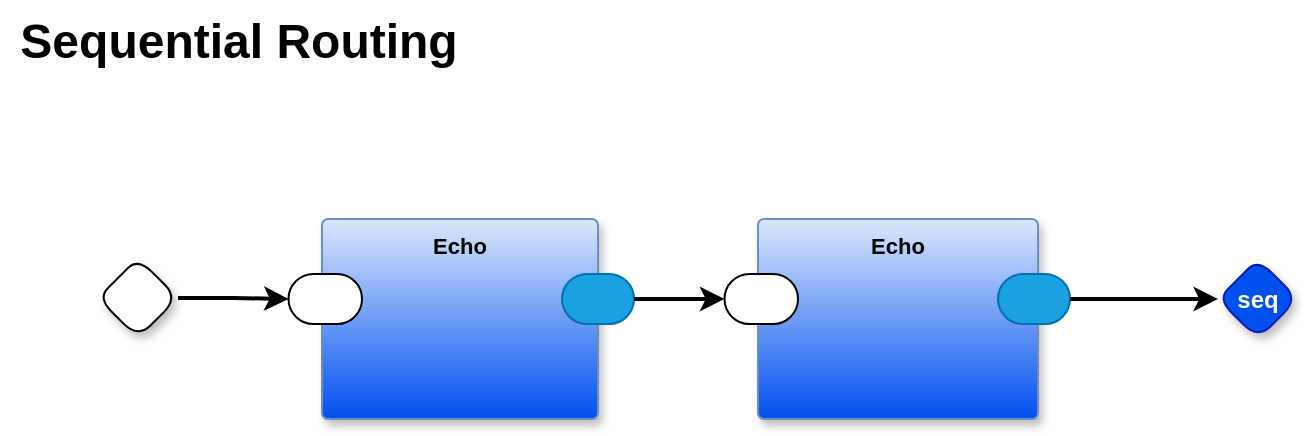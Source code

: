<mxfile version="24.2.5" type="device">
  <diagram name="main" id="vmJRI6ll6R4QxuHQ3DdP">
    <mxGraphModel dx="986" dy="404" grid="1" gridSize="10" guides="1" tooltips="1" connect="1" arrows="1" fold="1" page="1" pageScale="1" pageWidth="850" pageHeight="1100" math="0" shadow="0">
      <root>
        <mxCell id="0" />
        <mxCell id="1" parent="0" />
        <mxCell id="hY7bKL3aFaOXyGbMDL-5-1" value="&lt;b&gt;&lt;font style=&quot;font-size: 24px;&quot;&gt;Sequential Routing&lt;/font&gt;&lt;/b&gt;" style="text;html=1;align=center;verticalAlign=middle;resizable=0;points=[];autosize=1;strokeColor=none;fillColor=none;" vertex="1" parent="1">
          <mxGeometry x="20" y="20" width="237" height="41" as="geometry" />
        </mxCell>
        <mxCell id="hY7bKL3aFaOXyGbMDL-5-2" value="Echo" style="rounded=1;whiteSpace=wrap;html=1;sketch=0;container=1;recursiveResize=0;verticalAlign=top;arcSize=6;fontStyle=1;autosize=0;points=[];absoluteArcSize=1;shadow=1;strokeColor=#6c8ebf;fillColor=#dae8fc;fontFamily=Helvetica;fontSize=11;gradientColor=#0050EF;fontColor=default;" vertex="1" parent="1">
          <mxGeometry x="181" y="129.5" width="138" height="100" as="geometry">
            <mxRectangle x="-98" y="-1230" width="99" height="26" as="alternateBounds" />
          </mxGeometry>
        </mxCell>
        <mxCell id="hY7bKL3aFaOXyGbMDL-5-3" value="" style="rounded=1;whiteSpace=wrap;html=1;sketch=0;points=[[0,0.5,0,0,0],[1,0.5,0,0,0]];arcSize=50;fontFamily=Helvetica;fontSize=11;fontColor=default;" vertex="1" parent="hY7bKL3aFaOXyGbMDL-5-2">
          <mxGeometry x="-16.75" y="27.5" width="36.75" height="25" as="geometry" />
        </mxCell>
        <mxCell id="hY7bKL3aFaOXyGbMDL-5-4" value="" style="rounded=1;whiteSpace=wrap;html=1;sketch=0;points=[[0,0.5,0,0,0],[1,0.5,0,0,0]];fillColor=#1ba1e2;fontColor=#ffffff;strokeColor=#006EAF;arcSize=50;fontFamily=Helvetica;fontSize=11;" vertex="1" parent="hY7bKL3aFaOXyGbMDL-5-2">
          <mxGeometry x="120" y="27.5" width="36" height="25" as="geometry" />
        </mxCell>
        <mxCell id="hY7bKL3aFaOXyGbMDL-5-5" value="Echo" style="rounded=1;whiteSpace=wrap;html=1;sketch=0;container=1;recursiveResize=0;verticalAlign=top;arcSize=6;fontStyle=1;autosize=0;points=[];absoluteArcSize=1;shadow=1;strokeColor=#6c8ebf;fillColor=#dae8fc;fontFamily=Helvetica;fontSize=11;gradientColor=#0050EF;fontColor=default;" vertex="1" parent="1">
          <mxGeometry x="399" y="129.5" width="140" height="100" as="geometry">
            <mxRectangle x="-98" y="-1230" width="99" height="26" as="alternateBounds" />
          </mxGeometry>
        </mxCell>
        <mxCell id="hY7bKL3aFaOXyGbMDL-5-6" value="" style="rounded=1;whiteSpace=wrap;html=1;sketch=0;points=[[0,0.5,0,0,0],[1,0.5,0,0,0]];arcSize=50;fontFamily=Helvetica;fontSize=11;fontColor=default;" vertex="1" parent="hY7bKL3aFaOXyGbMDL-5-5">
          <mxGeometry x="-16.75" y="27.5" width="36.75" height="25" as="geometry" />
        </mxCell>
        <mxCell id="hY7bKL3aFaOXyGbMDL-5-7" value="" style="rounded=1;whiteSpace=wrap;html=1;sketch=0;points=[[0,0.5,0,0,0],[1,0.5,0,0,0]];fillColor=#1ba1e2;fontColor=#ffffff;strokeColor=#006EAF;arcSize=50;fontFamily=Helvetica;fontSize=11;" vertex="1" parent="hY7bKL3aFaOXyGbMDL-5-5">
          <mxGeometry x="120" y="27.5" width="36" height="25" as="geometry" />
        </mxCell>
        <mxCell id="hY7bKL3aFaOXyGbMDL-5-8" value="seq" style="rhombus;whiteSpace=wrap;html=1;rounded=1;fontStyle=1;glass=0;sketch=0;fontSize=12;points=[[0,0.5,0,0,0],[0.5,0,0,0,0],[0.5,1,0,0,0],[1,0.5,0,0,0]];shadow=1;fillColor=#0050ef;fontColor=#ffffff;strokeColor=#001DBC;" vertex="1" parent="1">
          <mxGeometry x="629" y="149.5" width="40" height="40" as="geometry" />
        </mxCell>
        <mxCell id="hY7bKL3aFaOXyGbMDL-5-9" style="edgeStyle=orthogonalEdgeStyle;rounded=1;orthogonalLoop=1;jettySize=auto;html=1;exitX=1;exitY=0.5;exitDx=0;exitDy=0;exitPerimeter=0;entryX=0;entryY=0.5;entryDx=0;entryDy=0;entryPerimeter=0;curved=0;strokeWidth=2;" edge="1" parent="1" source="hY7bKL3aFaOXyGbMDL-5-7" target="hY7bKL3aFaOXyGbMDL-5-8">
          <mxGeometry relative="1" as="geometry" />
        </mxCell>
        <mxCell id="hY7bKL3aFaOXyGbMDL-5-10" value="" style="rhombus;whiteSpace=wrap;html=1;rounded=1;fontStyle=1;glass=0;sketch=0;fontSize=12;points=[[0,0.5,0,0,0],[0.5,0,0,0,0],[0.5,1,0,0,0],[1,0.5,0,0,0]];shadow=1;" vertex="1" parent="1">
          <mxGeometry x="69" y="149" width="40" height="40" as="geometry" />
        </mxCell>
        <mxCell id="hY7bKL3aFaOXyGbMDL-5-11" style="edgeStyle=orthogonalEdgeStyle;rounded=0;orthogonalLoop=1;jettySize=auto;html=1;exitX=1;exitY=0.5;exitDx=0;exitDy=0;exitPerimeter=0;entryX=0;entryY=0.5;entryDx=0;entryDy=0;entryPerimeter=0;strokeWidth=2;" edge="1" parent="1" source="hY7bKL3aFaOXyGbMDL-5-10" target="hY7bKL3aFaOXyGbMDL-5-3">
          <mxGeometry relative="1" as="geometry" />
        </mxCell>
        <mxCell id="hY7bKL3aFaOXyGbMDL-5-12" style="edgeStyle=orthogonalEdgeStyle;curved=0;rounded=1;orthogonalLoop=1;jettySize=auto;html=1;exitX=1;exitY=0.5;exitDx=0;exitDy=0;exitPerimeter=0;entryX=0;entryY=0.5;entryDx=0;entryDy=0;entryPerimeter=0;strokeColor=default;strokeWidth=2;align=center;verticalAlign=middle;fontFamily=Helvetica;fontSize=11;fontColor=default;labelBackgroundColor=default;endArrow=classic;" edge="1" parent="1" source="hY7bKL3aFaOXyGbMDL-5-4" target="hY7bKL3aFaOXyGbMDL-5-6">
          <mxGeometry relative="1" as="geometry" />
        </mxCell>
      </root>
    </mxGraphModel>
  </diagram>
</mxfile>
